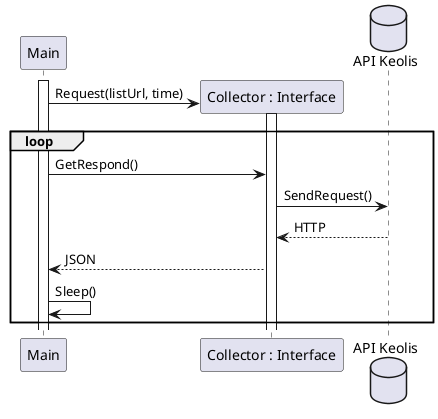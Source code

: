 @startuml SequenceCollector
participant Main
activate Main
create "Collector : Interface" as Col 
Main -> Col : Request(listUrl, time)
database "API Keolis" as API
activate Col
loop 
Main-> Col : GetRespond()
Col -> API : SendRequest()
API --> Col : HTTP
Col --> Main: JSON
Main-> Main: Sleep()
end

@enduml

@startuml SequenceLanchuer
participant Launcher
activate Launcher
create "CollectorStar : Collector" as Col
Launcher -> Col : createInstance()
activate Col
Col -> Col : Sub SequenceCollector

Launcher -> Launcher : wait()

@enduml

